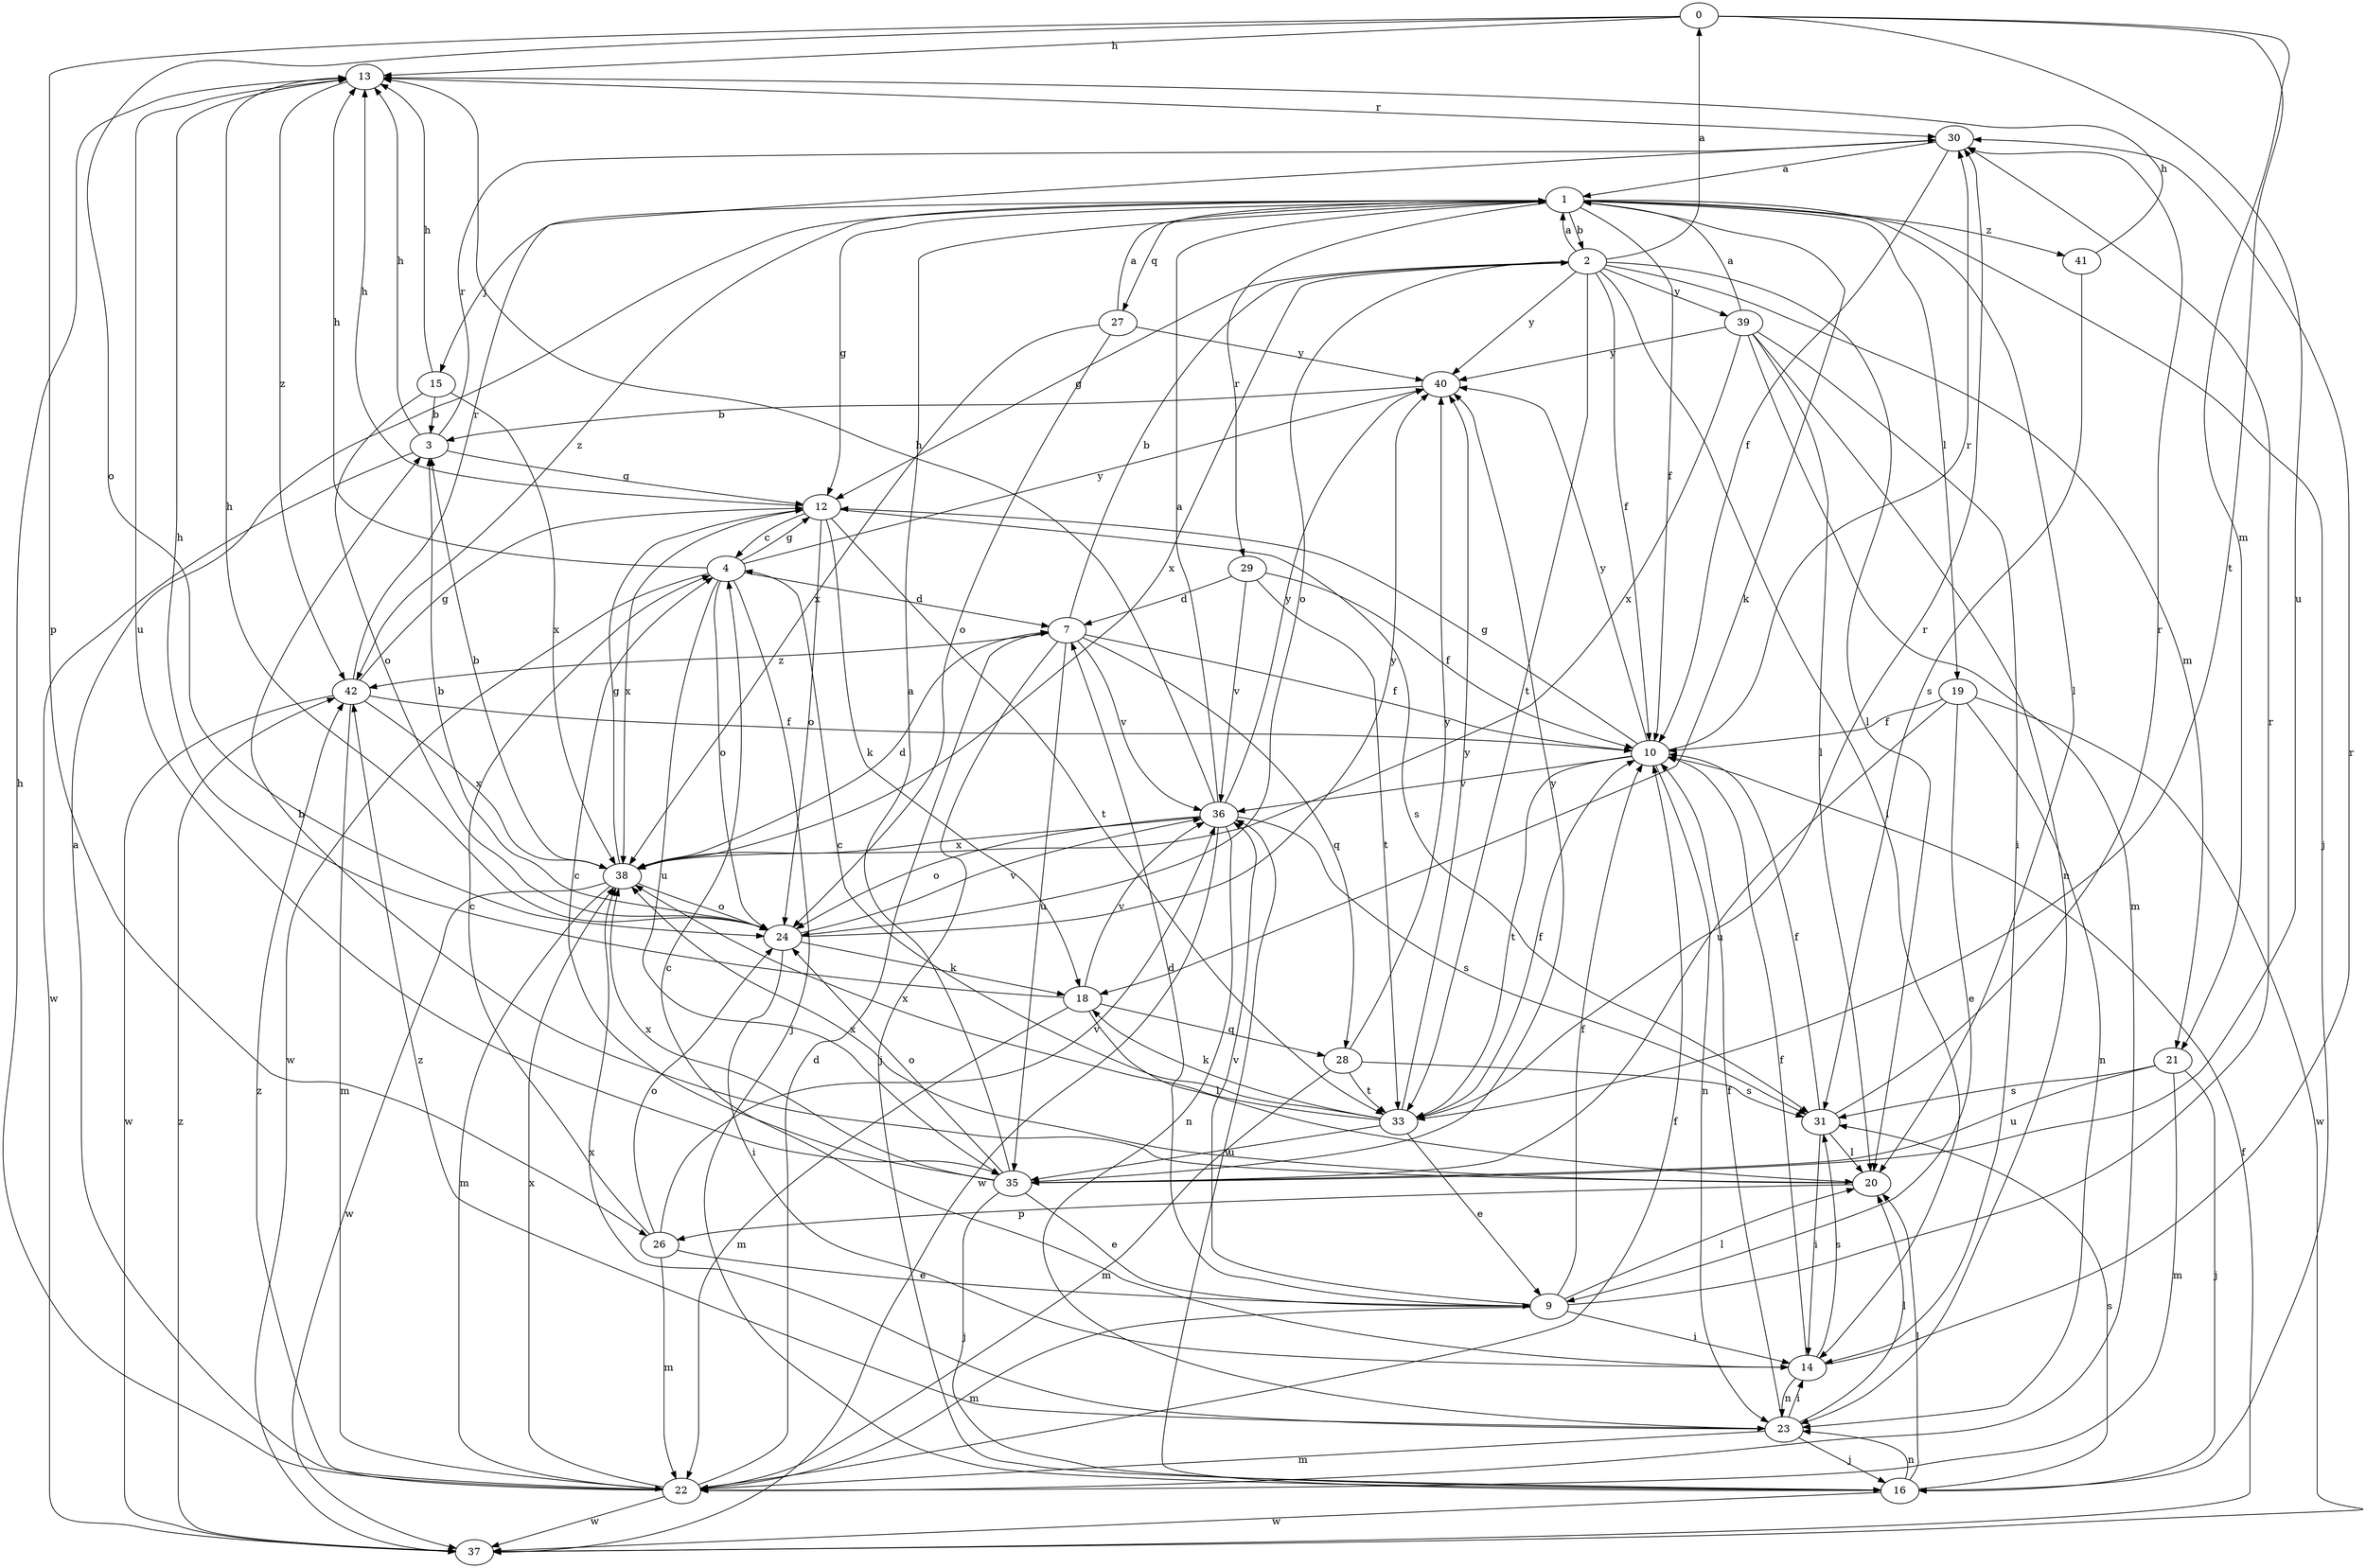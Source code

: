 strict digraph  {
0;
1;
2;
3;
4;
7;
9;
10;
12;
13;
14;
15;
16;
18;
19;
20;
21;
22;
23;
24;
26;
27;
28;
29;
30;
31;
33;
35;
36;
37;
38;
39;
40;
41;
42;
0 -> 13  [label=h];
0 -> 21  [label=m];
0 -> 24  [label=o];
0 -> 26  [label=p];
0 -> 33  [label=t];
0 -> 35  [label=u];
1 -> 2  [label=b];
1 -> 10  [label=f];
1 -> 12  [label=g];
1 -> 15  [label=j];
1 -> 16  [label=j];
1 -> 18  [label=k];
1 -> 19  [label=l];
1 -> 20  [label=l];
1 -> 27  [label=q];
1 -> 29  [label=r];
1 -> 41  [label=z];
1 -> 42  [label=z];
2 -> 0  [label=a];
2 -> 1  [label=a];
2 -> 10  [label=f];
2 -> 12  [label=g];
2 -> 14  [label=i];
2 -> 20  [label=l];
2 -> 21  [label=m];
2 -> 24  [label=o];
2 -> 33  [label=t];
2 -> 38  [label=x];
2 -> 39  [label=y];
2 -> 40  [label=y];
3 -> 12  [label=g];
3 -> 13  [label=h];
3 -> 30  [label=r];
3 -> 37  [label=w];
4 -> 7  [label=d];
4 -> 12  [label=g];
4 -> 13  [label=h];
4 -> 16  [label=j];
4 -> 24  [label=o];
4 -> 35  [label=u];
4 -> 37  [label=w];
4 -> 40  [label=y];
7 -> 2  [label=b];
7 -> 10  [label=f];
7 -> 16  [label=j];
7 -> 28  [label=q];
7 -> 35  [label=u];
7 -> 36  [label=v];
7 -> 42  [label=z];
9 -> 7  [label=d];
9 -> 10  [label=f];
9 -> 14  [label=i];
9 -> 20  [label=l];
9 -> 22  [label=m];
9 -> 30  [label=r];
9 -> 36  [label=v];
10 -> 12  [label=g];
10 -> 23  [label=n];
10 -> 30  [label=r];
10 -> 33  [label=t];
10 -> 36  [label=v];
10 -> 40  [label=y];
12 -> 4  [label=c];
12 -> 13  [label=h];
12 -> 18  [label=k];
12 -> 24  [label=o];
12 -> 31  [label=s];
12 -> 33  [label=t];
12 -> 38  [label=x];
13 -> 30  [label=r];
13 -> 35  [label=u];
13 -> 42  [label=z];
14 -> 4  [label=c];
14 -> 10  [label=f];
14 -> 23  [label=n];
14 -> 30  [label=r];
14 -> 31  [label=s];
15 -> 3  [label=b];
15 -> 13  [label=h];
15 -> 24  [label=o];
15 -> 38  [label=x];
16 -> 20  [label=l];
16 -> 23  [label=n];
16 -> 31  [label=s];
16 -> 36  [label=v];
16 -> 37  [label=w];
18 -> 13  [label=h];
18 -> 20  [label=l];
18 -> 22  [label=m];
18 -> 28  [label=q];
18 -> 36  [label=v];
19 -> 9  [label=e];
19 -> 10  [label=f];
19 -> 23  [label=n];
19 -> 35  [label=u];
19 -> 37  [label=w];
20 -> 3  [label=b];
20 -> 26  [label=p];
20 -> 38  [label=x];
21 -> 16  [label=j];
21 -> 22  [label=m];
21 -> 31  [label=s];
21 -> 35  [label=u];
22 -> 1  [label=a];
22 -> 7  [label=d];
22 -> 10  [label=f];
22 -> 13  [label=h];
22 -> 37  [label=w];
22 -> 38  [label=x];
22 -> 42  [label=z];
23 -> 10  [label=f];
23 -> 14  [label=i];
23 -> 16  [label=j];
23 -> 20  [label=l];
23 -> 22  [label=m];
23 -> 38  [label=x];
23 -> 42  [label=z];
24 -> 3  [label=b];
24 -> 13  [label=h];
24 -> 14  [label=i];
24 -> 18  [label=k];
24 -> 36  [label=v];
24 -> 40  [label=y];
26 -> 4  [label=c];
26 -> 9  [label=e];
26 -> 22  [label=m];
26 -> 24  [label=o];
26 -> 36  [label=v];
27 -> 1  [label=a];
27 -> 24  [label=o];
27 -> 38  [label=x];
27 -> 40  [label=y];
28 -> 22  [label=m];
28 -> 31  [label=s];
28 -> 33  [label=t];
28 -> 40  [label=y];
29 -> 7  [label=d];
29 -> 10  [label=f];
29 -> 33  [label=t];
29 -> 36  [label=v];
30 -> 1  [label=a];
30 -> 10  [label=f];
31 -> 10  [label=f];
31 -> 14  [label=i];
31 -> 20  [label=l];
31 -> 30  [label=r];
33 -> 4  [label=c];
33 -> 9  [label=e];
33 -> 10  [label=f];
33 -> 18  [label=k];
33 -> 30  [label=r];
33 -> 35  [label=u];
33 -> 38  [label=x];
33 -> 40  [label=y];
35 -> 1  [label=a];
35 -> 4  [label=c];
35 -> 9  [label=e];
35 -> 16  [label=j];
35 -> 24  [label=o];
35 -> 38  [label=x];
35 -> 40  [label=y];
36 -> 1  [label=a];
36 -> 13  [label=h];
36 -> 23  [label=n];
36 -> 24  [label=o];
36 -> 31  [label=s];
36 -> 37  [label=w];
36 -> 38  [label=x];
36 -> 40  [label=y];
37 -> 10  [label=f];
37 -> 42  [label=z];
38 -> 3  [label=b];
38 -> 7  [label=d];
38 -> 12  [label=g];
38 -> 22  [label=m];
38 -> 24  [label=o];
38 -> 37  [label=w];
39 -> 1  [label=a];
39 -> 14  [label=i];
39 -> 20  [label=l];
39 -> 22  [label=m];
39 -> 23  [label=n];
39 -> 38  [label=x];
39 -> 40  [label=y];
40 -> 3  [label=b];
41 -> 13  [label=h];
41 -> 31  [label=s];
42 -> 10  [label=f];
42 -> 12  [label=g];
42 -> 22  [label=m];
42 -> 30  [label=r];
42 -> 37  [label=w];
42 -> 38  [label=x];
}
